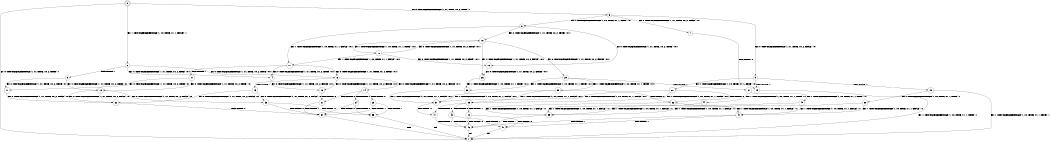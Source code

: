digraph BCG {
size = "7, 10.5";
center = TRUE;
node [shape = circle];
0 [peripheries = 2];
0 -> 1 [label = "EX !0 !ATOMIC_EXCH_BRANCH (1, +1, TRUE, +0, 2, TRUE) !::"];
0 -> 2 [label = "EX !1 !ATOMIC_EXCH_BRANCH (1, +0, TRUE, +1, 1, FALSE) !::"];
0 -> 3 [label = "EX !0 !ATOMIC_EXCH_BRANCH (1, +1, TRUE, +0, 2, TRUE) !::"];
2 -> 4 [label = "EX !0 !ATOMIC_EXCH_BRANCH (1, +1, TRUE, +0, 2, TRUE) !:0:1:"];
2 -> 5 [label = "TERMINATE !1"];
2 -> 6 [label = "EX !0 !ATOMIC_EXCH_BRANCH (1, +1, TRUE, +0, 2, TRUE) !:0:1:"];
3 -> 7 [label = "EX !0 !ATOMIC_EXCH_BRANCH (1, +1, TRUE, +0, 2, FALSE) !:0:"];
3 -> 8 [label = "EX !1 !ATOMIC_EXCH_BRANCH (1, +0, TRUE, +1, 1, TRUE) !:0:"];
3 -> 9 [label = "EX !0 !ATOMIC_EXCH_BRANCH (1, +1, TRUE, +0, 2, FALSE) !:0:"];
4 -> 10 [label = "EX !0 !ATOMIC_EXCH_BRANCH (1, +1, TRUE, +0, 2, FALSE) !:0:1:"];
5 -> 11 [label = "EX !0 !ATOMIC_EXCH_BRANCH (1, +1, TRUE, +0, 2, TRUE) !:0:"];
5 -> 12 [label = "EX !0 !ATOMIC_EXCH_BRANCH (1, +1, TRUE, +0, 2, TRUE) !:0:"];
6 -> 10 [label = "EX !0 !ATOMIC_EXCH_BRANCH (1, +1, TRUE, +0, 2, FALSE) !:0:1:"];
6 -> 13 [label = "TERMINATE !1"];
6 -> 14 [label = "EX !0 !ATOMIC_EXCH_BRANCH (1, +1, TRUE, +0, 2, FALSE) !:0:1:"];
7 -> 15 [label = "TERMINATE !0"];
8 -> 16 [label = "EX !0 !ATOMIC_EXCH_BRANCH (1, +1, TRUE, +0, 2, TRUE) !:0:1:"];
8 -> 17 [label = "EX !1 !ATOMIC_EXCH_BRANCH (1, +0, TRUE, +1, 1, FALSE) !:0:1:"];
8 -> 18 [label = "EX !0 !ATOMIC_EXCH_BRANCH (1, +1, TRUE, +0, 2, TRUE) !:0:1:"];
9 -> 15 [label = "TERMINATE !0"];
9 -> 19 [label = "TERMINATE !0"];
9 -> 20 [label = "EX !1 !ATOMIC_EXCH_BRANCH (1, +0, TRUE, +1, 1, TRUE) !:0:"];
10 -> 21 [label = "TERMINATE !0"];
11 -> 22 [label = "EX !0 !ATOMIC_EXCH_BRANCH (1, +1, TRUE, +0, 2, FALSE) !:0:"];
12 -> 22 [label = "EX !0 !ATOMIC_EXCH_BRANCH (1, +1, TRUE, +0, 2, FALSE) !:0:"];
12 -> 23 [label = "EX !0 !ATOMIC_EXCH_BRANCH (1, +1, TRUE, +0, 2, FALSE) !:0:"];
13 -> 22 [label = "EX !0 !ATOMIC_EXCH_BRANCH (1, +1, TRUE, +0, 2, FALSE) !:0:"];
13 -> 23 [label = "EX !0 !ATOMIC_EXCH_BRANCH (1, +1, TRUE, +0, 2, FALSE) !:0:"];
14 -> 21 [label = "TERMINATE !0"];
14 -> 24 [label = "TERMINATE !1"];
14 -> 25 [label = "TERMINATE !0"];
15 -> 1 [label = "EX !1 !ATOMIC_EXCH_BRANCH (1, +0, TRUE, +1, 1, TRUE) !::"];
16 -> 26 [label = "EX !0 !ATOMIC_EXCH_BRANCH (1, +1, TRUE, +0, 2, FALSE) !:0:1:"];
17 -> 4 [label = "EX !0 !ATOMIC_EXCH_BRANCH (1, +1, TRUE, +0, 2, TRUE) !:0:1:"];
17 -> 27 [label = "TERMINATE !1"];
17 -> 6 [label = "EX !0 !ATOMIC_EXCH_BRANCH (1, +1, TRUE, +0, 2, TRUE) !:0:1:"];
18 -> 26 [label = "EX !0 !ATOMIC_EXCH_BRANCH (1, +1, TRUE, +0, 2, FALSE) !:0:1:"];
18 -> 28 [label = "EX !1 !ATOMIC_EXCH_BRANCH (1, +0, TRUE, +1, 1, TRUE) !:0:1:"];
18 -> 29 [label = "EX !0 !ATOMIC_EXCH_BRANCH (1, +1, TRUE, +0, 2, FALSE) !:0:1:"];
19 -> 1 [label = "EX !1 !ATOMIC_EXCH_BRANCH (1, +0, TRUE, +1, 1, TRUE) !::"];
19 -> 30 [label = "EX !1 !ATOMIC_EXCH_BRANCH (1, +0, TRUE, +1, 1, TRUE) !::"];
20 -> 31 [label = "EX !1 !ATOMIC_EXCH_BRANCH (1, +0, TRUE, +1, 1, FALSE) !:0:1:"];
20 -> 32 [label = "TERMINATE !0"];
20 -> 33 [label = "EX !1 !ATOMIC_EXCH_BRANCH (1, +0, TRUE, +1, 1, FALSE) !:0:1:"];
21 -> 34 [label = "TERMINATE !1"];
22 -> 34 [label = "TERMINATE !0"];
23 -> 34 [label = "TERMINATE !0"];
23 -> 35 [label = "TERMINATE !0"];
24 -> 34 [label = "TERMINATE !0"];
24 -> 35 [label = "TERMINATE !0"];
25 -> 34 [label = "TERMINATE !1"];
25 -> 35 [label = "TERMINATE !1"];
26 -> 36 [label = "EX !1 !ATOMIC_EXCH_BRANCH (1, +0, TRUE, +1, 1, TRUE) !:0:1:"];
27 -> 11 [label = "EX !0 !ATOMIC_EXCH_BRANCH (1, +1, TRUE, +0, 2, TRUE) !:0:"];
27 -> 12 [label = "EX !0 !ATOMIC_EXCH_BRANCH (1, +1, TRUE, +0, 2, TRUE) !:0:"];
28 -> 16 [label = "EX !0 !ATOMIC_EXCH_BRANCH (1, +1, TRUE, +0, 2, TRUE) !:0:1:"];
28 -> 17 [label = "EX !1 !ATOMIC_EXCH_BRANCH (1, +0, TRUE, +1, 1, FALSE) !:0:1:"];
28 -> 18 [label = "EX !0 !ATOMIC_EXCH_BRANCH (1, +1, TRUE, +0, 2, TRUE) !:0:1:"];
29 -> 36 [label = "EX !1 !ATOMIC_EXCH_BRANCH (1, +0, TRUE, +1, 1, TRUE) !:0:1:"];
29 -> 37 [label = "TERMINATE !0"];
29 -> 38 [label = "EX !1 !ATOMIC_EXCH_BRANCH (1, +0, TRUE, +1, 1, TRUE) !:0:1:"];
30 -> 39 [label = "EX !1 !ATOMIC_EXCH_BRANCH (1, +0, TRUE, +1, 1, FALSE) !:1:"];
30 -> 40 [label = "EX !1 !ATOMIC_EXCH_BRANCH (1, +0, TRUE, +1, 1, FALSE) !:1:"];
31 -> 41 [label = "TERMINATE !0"];
32 -> 39 [label = "EX !1 !ATOMIC_EXCH_BRANCH (1, +0, TRUE, +1, 1, FALSE) !:1:"];
32 -> 40 [label = "EX !1 !ATOMIC_EXCH_BRANCH (1, +0, TRUE, +1, 1, FALSE) !:1:"];
33 -> 41 [label = "TERMINATE !0"];
33 -> 42 [label = "TERMINATE !1"];
33 -> 43 [label = "TERMINATE !0"];
34 -> 1 [label = "exit"];
35 -> 1 [label = "exit"];
36 -> 31 [label = "EX !1 !ATOMIC_EXCH_BRANCH (1, +0, TRUE, +1, 1, FALSE) !:0:1:"];
37 -> 44 [label = "EX !1 !ATOMIC_EXCH_BRANCH (1, +0, TRUE, +1, 1, TRUE) !:1:"];
37 -> 45 [label = "EX !1 !ATOMIC_EXCH_BRANCH (1, +0, TRUE, +1, 1, TRUE) !:1:"];
38 -> 31 [label = "EX !1 !ATOMIC_EXCH_BRANCH (1, +0, TRUE, +1, 1, FALSE) !:0:1:"];
38 -> 32 [label = "TERMINATE !0"];
38 -> 33 [label = "EX !1 !ATOMIC_EXCH_BRANCH (1, +0, TRUE, +1, 1, FALSE) !:0:1:"];
39 -> 46 [label = "TERMINATE !1"];
40 -> 46 [label = "TERMINATE !1"];
40 -> 47 [label = "TERMINATE !1"];
41 -> 46 [label = "TERMINATE !1"];
42 -> 46 [label = "TERMINATE !0"];
42 -> 47 [label = "TERMINATE !0"];
43 -> 46 [label = "TERMINATE !1"];
43 -> 47 [label = "TERMINATE !1"];
44 -> 39 [label = "EX !1 !ATOMIC_EXCH_BRANCH (1, +0, TRUE, +1, 1, FALSE) !:1:"];
45 -> 39 [label = "EX !1 !ATOMIC_EXCH_BRANCH (1, +0, TRUE, +1, 1, FALSE) !:1:"];
45 -> 40 [label = "EX !1 !ATOMIC_EXCH_BRANCH (1, +0, TRUE, +1, 1, FALSE) !:1:"];
46 -> 1 [label = "exit"];
47 -> 1 [label = "exit"];
}
